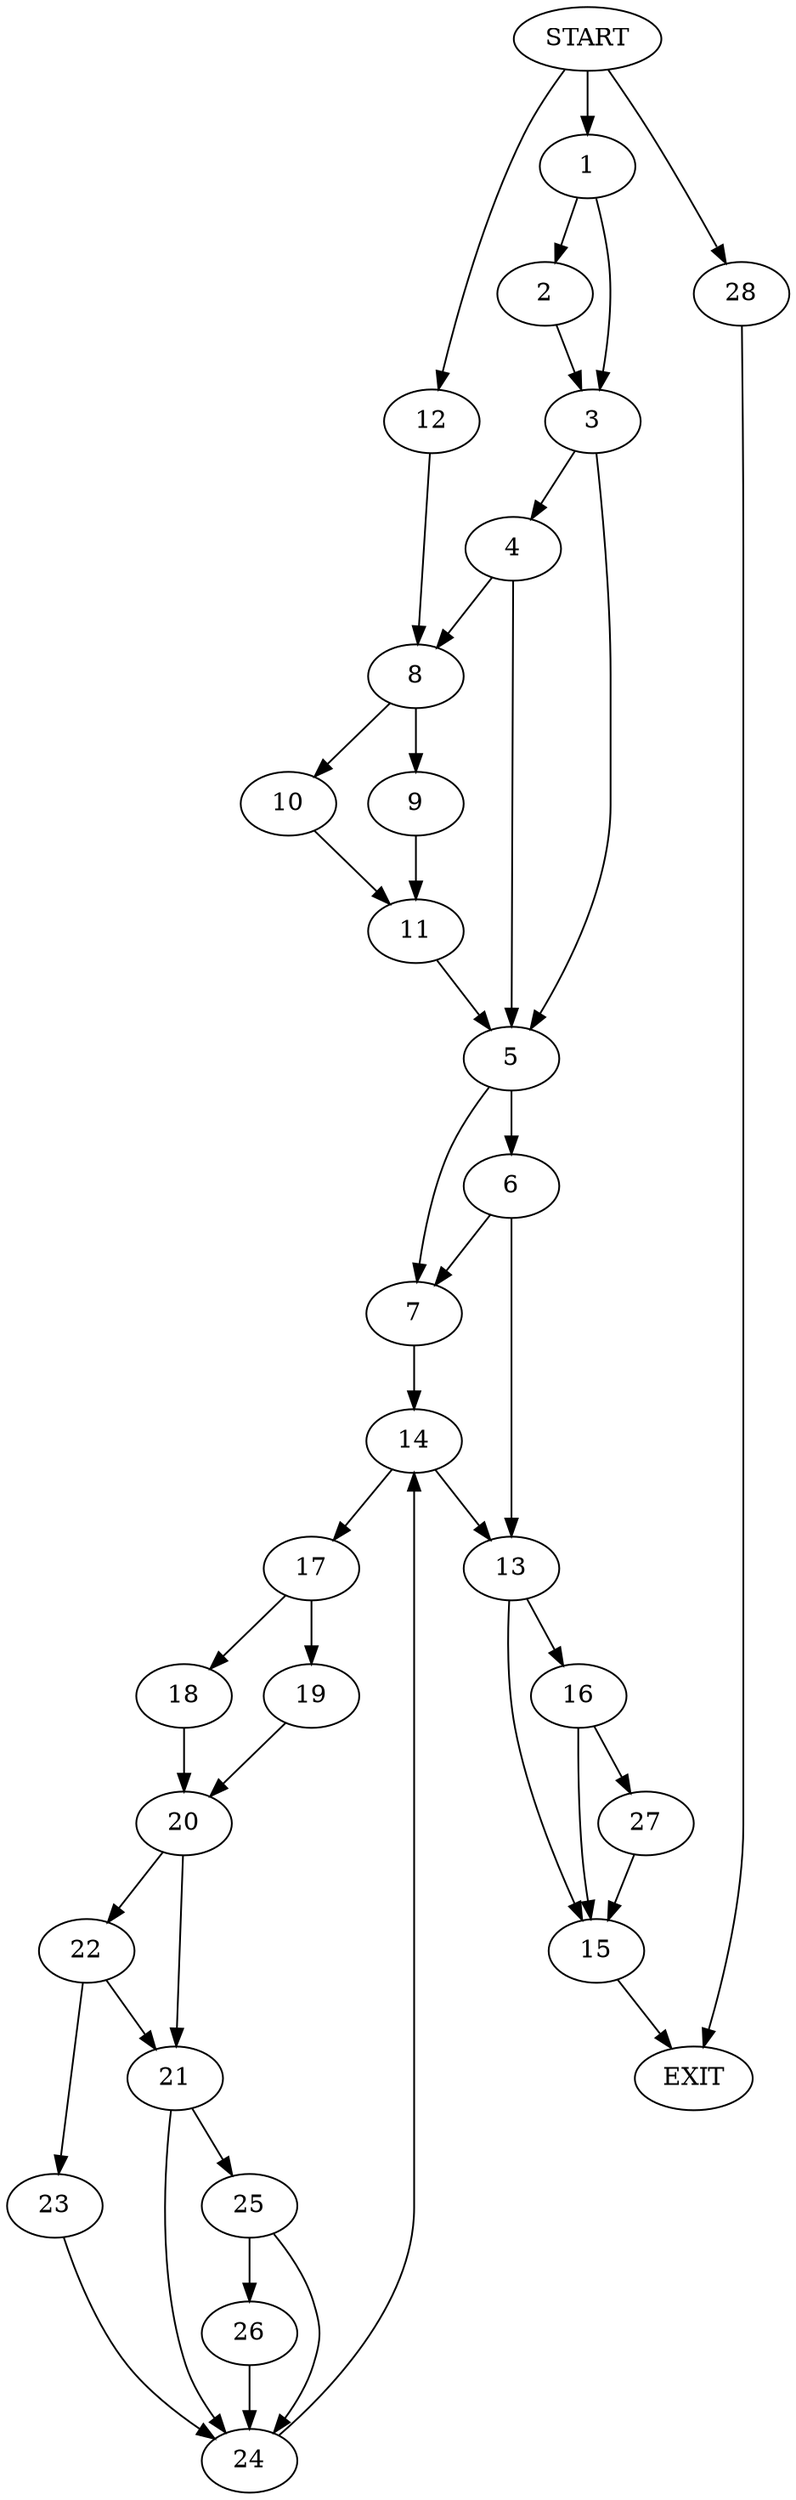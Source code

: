 digraph {
0 [label="START"]
29 [label="EXIT"]
0 -> 1
1 -> 2
1 -> 3
3 -> 4
3 -> 5
2 -> 3
5 -> 6
5 -> 7
4 -> 5
4 -> 8
8 -> 9
8 -> 10
10 -> 11
9 -> 11
11 -> 5
0 -> 12
12 -> 8
6 -> 13
6 -> 7
7 -> 14
13 -> 15
13 -> 16
14 -> 17
14 -> 13
17 -> 18
17 -> 19
18 -> 20
19 -> 20
20 -> 21
20 -> 22
22 -> 21
22 -> 23
21 -> 24
21 -> 25
23 -> 24
25 -> 24
25 -> 26
24 -> 14
26 -> 24
15 -> 29
16 -> 15
16 -> 27
27 -> 15
0 -> 28
28 -> 29
}
